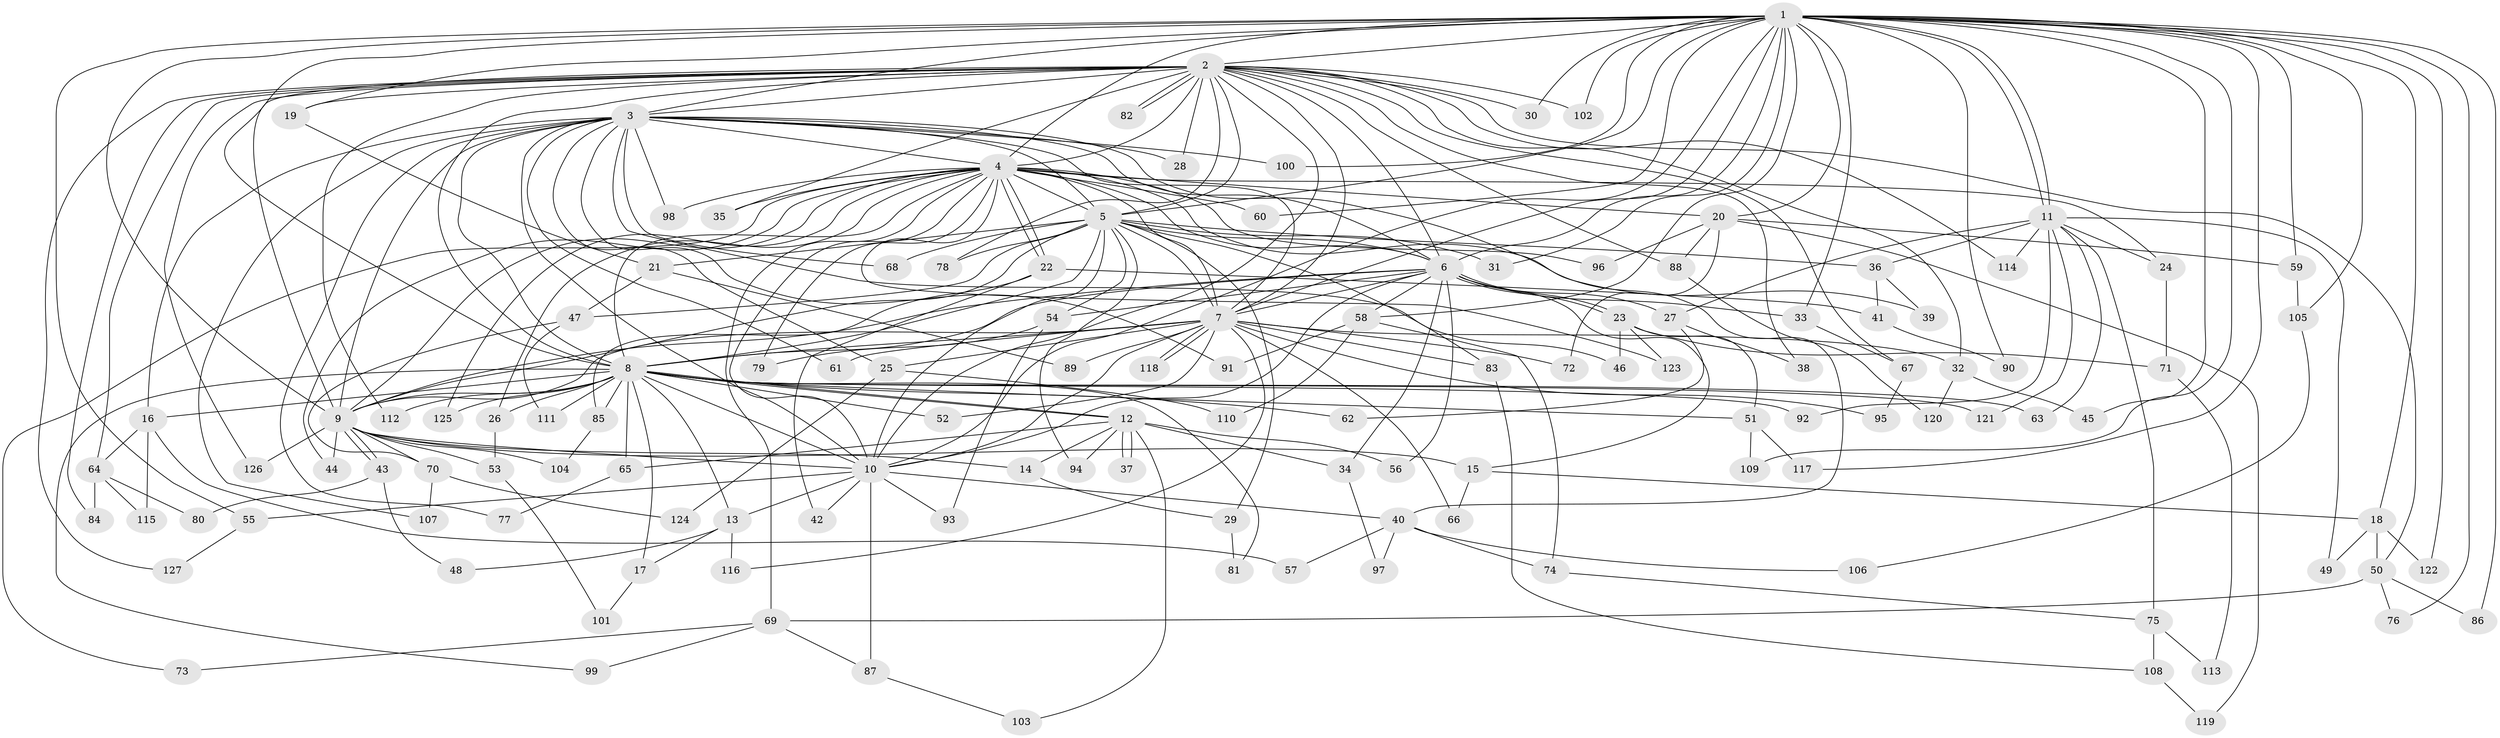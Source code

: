 // coarse degree distribution, {29: 0.013157894736842105, 24: 0.013157894736842105, 15: 0.013157894736842105, 3: 0.14473684210526316, 5: 0.07894736842105263, 2: 0.5263157894736842, 4: 0.039473684210526314, 1: 0.10526315789473684, 20: 0.013157894736842105, 25: 0.013157894736842105, 6: 0.013157894736842105, 9: 0.013157894736842105, 7: 0.013157894736842105}
// Generated by graph-tools (version 1.1) at 2025/48/03/04/25 21:48:49]
// undirected, 127 vertices, 279 edges
graph export_dot {
graph [start="1"]
  node [color=gray90,style=filled];
  1;
  2;
  3;
  4;
  5;
  6;
  7;
  8;
  9;
  10;
  11;
  12;
  13;
  14;
  15;
  16;
  17;
  18;
  19;
  20;
  21;
  22;
  23;
  24;
  25;
  26;
  27;
  28;
  29;
  30;
  31;
  32;
  33;
  34;
  35;
  36;
  37;
  38;
  39;
  40;
  41;
  42;
  43;
  44;
  45;
  46;
  47;
  48;
  49;
  50;
  51;
  52;
  53;
  54;
  55;
  56;
  57;
  58;
  59;
  60;
  61;
  62;
  63;
  64;
  65;
  66;
  67;
  68;
  69;
  70;
  71;
  72;
  73;
  74;
  75;
  76;
  77;
  78;
  79;
  80;
  81;
  82;
  83;
  84;
  85;
  86;
  87;
  88;
  89;
  90;
  91;
  92;
  93;
  94;
  95;
  96;
  97;
  98;
  99;
  100;
  101;
  102;
  103;
  104;
  105;
  106;
  107;
  108;
  109;
  110;
  111;
  112;
  113;
  114;
  115;
  116;
  117;
  118;
  119;
  120;
  121;
  122;
  123;
  124;
  125;
  126;
  127;
  1 -- 2;
  1 -- 3;
  1 -- 4;
  1 -- 5;
  1 -- 6;
  1 -- 7;
  1 -- 8;
  1 -- 9;
  1 -- 10;
  1 -- 11;
  1 -- 11;
  1 -- 18;
  1 -- 19;
  1 -- 20;
  1 -- 30;
  1 -- 31;
  1 -- 33;
  1 -- 45;
  1 -- 55;
  1 -- 58;
  1 -- 59;
  1 -- 60;
  1 -- 76;
  1 -- 86;
  1 -- 90;
  1 -- 100;
  1 -- 102;
  1 -- 105;
  1 -- 109;
  1 -- 117;
  1 -- 122;
  2 -- 3;
  2 -- 4;
  2 -- 5;
  2 -- 6;
  2 -- 7;
  2 -- 8;
  2 -- 9;
  2 -- 10;
  2 -- 19;
  2 -- 28;
  2 -- 30;
  2 -- 32;
  2 -- 35;
  2 -- 38;
  2 -- 50;
  2 -- 64;
  2 -- 67;
  2 -- 78;
  2 -- 82;
  2 -- 82;
  2 -- 84;
  2 -- 88;
  2 -- 102;
  2 -- 112;
  2 -- 114;
  2 -- 126;
  2 -- 127;
  3 -- 4;
  3 -- 5;
  3 -- 6;
  3 -- 7;
  3 -- 8;
  3 -- 9;
  3 -- 10;
  3 -- 16;
  3 -- 25;
  3 -- 28;
  3 -- 40;
  3 -- 46;
  3 -- 61;
  3 -- 68;
  3 -- 77;
  3 -- 91;
  3 -- 98;
  3 -- 100;
  3 -- 107;
  4 -- 5;
  4 -- 6;
  4 -- 7;
  4 -- 8;
  4 -- 9;
  4 -- 10;
  4 -- 20;
  4 -- 22;
  4 -- 22;
  4 -- 24;
  4 -- 26;
  4 -- 35;
  4 -- 39;
  4 -- 44;
  4 -- 60;
  4 -- 69;
  4 -- 73;
  4 -- 79;
  4 -- 96;
  4 -- 98;
  4 -- 123;
  4 -- 125;
  5 -- 6;
  5 -- 7;
  5 -- 8;
  5 -- 9;
  5 -- 10;
  5 -- 21;
  5 -- 29;
  5 -- 31;
  5 -- 36;
  5 -- 47;
  5 -- 54;
  5 -- 68;
  5 -- 78;
  5 -- 83;
  5 -- 94;
  6 -- 7;
  6 -- 8;
  6 -- 9;
  6 -- 10;
  6 -- 15;
  6 -- 23;
  6 -- 23;
  6 -- 27;
  6 -- 33;
  6 -- 34;
  6 -- 54;
  6 -- 56;
  6 -- 58;
  7 -- 8;
  7 -- 9;
  7 -- 10;
  7 -- 25;
  7 -- 32;
  7 -- 52;
  7 -- 61;
  7 -- 66;
  7 -- 72;
  7 -- 83;
  7 -- 89;
  7 -- 95;
  7 -- 116;
  7 -- 118;
  7 -- 118;
  8 -- 9;
  8 -- 10;
  8 -- 12;
  8 -- 12;
  8 -- 13;
  8 -- 16;
  8 -- 17;
  8 -- 26;
  8 -- 51;
  8 -- 52;
  8 -- 62;
  8 -- 63;
  8 -- 65;
  8 -- 81;
  8 -- 85;
  8 -- 92;
  8 -- 99;
  8 -- 111;
  8 -- 112;
  8 -- 121;
  8 -- 125;
  9 -- 10;
  9 -- 14;
  9 -- 15;
  9 -- 43;
  9 -- 43;
  9 -- 44;
  9 -- 53;
  9 -- 70;
  9 -- 104;
  9 -- 126;
  10 -- 13;
  10 -- 40;
  10 -- 42;
  10 -- 55;
  10 -- 87;
  10 -- 93;
  11 -- 24;
  11 -- 27;
  11 -- 36;
  11 -- 49;
  11 -- 63;
  11 -- 75;
  11 -- 92;
  11 -- 114;
  11 -- 121;
  12 -- 14;
  12 -- 34;
  12 -- 37;
  12 -- 37;
  12 -- 56;
  12 -- 65;
  12 -- 94;
  12 -- 103;
  13 -- 17;
  13 -- 48;
  13 -- 116;
  14 -- 29;
  15 -- 18;
  15 -- 66;
  16 -- 57;
  16 -- 64;
  16 -- 115;
  17 -- 101;
  18 -- 49;
  18 -- 50;
  18 -- 122;
  19 -- 21;
  20 -- 59;
  20 -- 72;
  20 -- 88;
  20 -- 96;
  20 -- 119;
  21 -- 47;
  21 -- 89;
  22 -- 41;
  22 -- 42;
  22 -- 85;
  23 -- 46;
  23 -- 51;
  23 -- 71;
  23 -- 123;
  24 -- 71;
  25 -- 110;
  25 -- 124;
  26 -- 53;
  27 -- 38;
  27 -- 62;
  29 -- 81;
  32 -- 45;
  32 -- 120;
  33 -- 67;
  34 -- 97;
  36 -- 39;
  36 -- 41;
  40 -- 57;
  40 -- 74;
  40 -- 97;
  40 -- 106;
  41 -- 90;
  43 -- 48;
  43 -- 80;
  47 -- 70;
  47 -- 111;
  50 -- 69;
  50 -- 76;
  50 -- 86;
  51 -- 109;
  51 -- 117;
  53 -- 101;
  54 -- 79;
  54 -- 93;
  55 -- 127;
  58 -- 74;
  58 -- 91;
  58 -- 110;
  59 -- 105;
  64 -- 80;
  64 -- 84;
  64 -- 115;
  65 -- 77;
  67 -- 95;
  69 -- 73;
  69 -- 87;
  69 -- 99;
  70 -- 107;
  70 -- 124;
  71 -- 113;
  74 -- 75;
  75 -- 108;
  75 -- 113;
  83 -- 108;
  85 -- 104;
  87 -- 103;
  88 -- 120;
  105 -- 106;
  108 -- 119;
}
